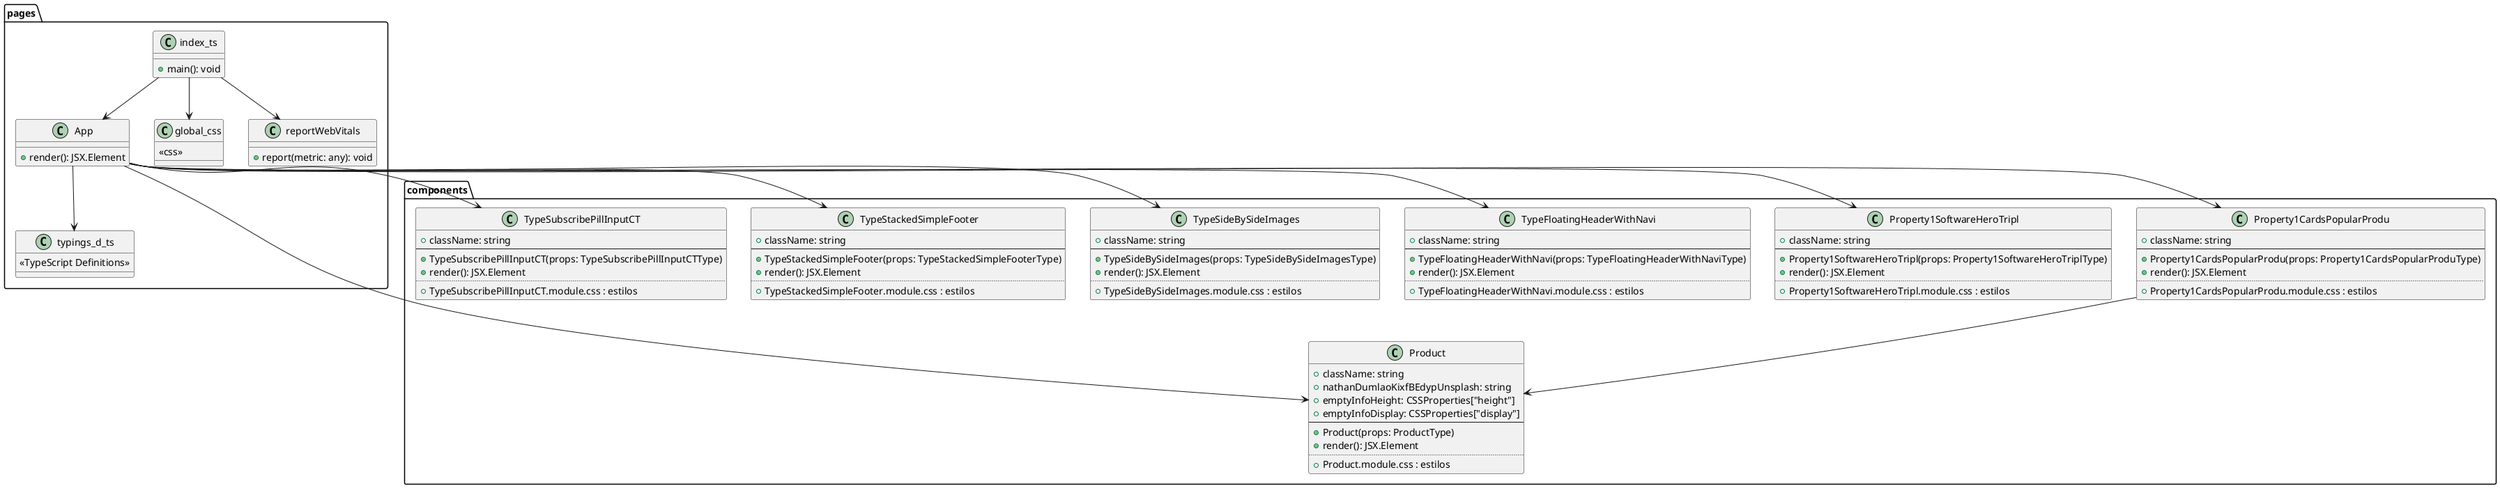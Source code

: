 @startuml
package "components" {
  class Product {
    +className: string
    +nathanDumlaoKixfBEdypUnsplash: string
    +emptyInfoHeight: CSSProperties["height"]
    +emptyInfoDisplay: CSSProperties["display"]
    --
    +Product(props: ProductType)
    +render(): JSX.Element
    ..
    +Product.module.css : estilos
  }

  class Property1CardsPopularProdu {
    +className: string
    --
    +Property1CardsPopularProdu(props: Property1CardsPopularProduType)
    +render(): JSX.Element
    ..
    +Property1CardsPopularProdu.module.css : estilos
  }

  class Property1SoftwareHeroTripl {
    +className: string
    --
    +Property1SoftwareHeroTripl(props: Property1SoftwareHeroTriplType)
    +render(): JSX.Element
    ..
    +Property1SoftwareHeroTripl.module.css : estilos
  }

  class TypeFloatingHeaderWithNavi {
    +className: string
    --
    +TypeFloatingHeaderWithNavi(props: TypeFloatingHeaderWithNaviType)
    +render(): JSX.Element
    ..
    +TypeFloatingHeaderWithNavi.module.css : estilos
  }

  class TypeSideBySideImages {
    +className: string
    --
    +TypeSideBySideImages(props: TypeSideBySideImagesType)
    +render(): JSX.Element
    ..
    +TypeSideBySideImages.module.css : estilos
  }

  class TypeStackedSimpleFooter {
    +className: string
    --
    +TypeStackedSimpleFooter(props: TypeStackedSimpleFooterType)
    +render(): JSX.Element
    ..
    +TypeStackedSimpleFooter.module.css : estilos
  }

  class TypeSubscribePillInputCT {
    +className: string
    --
    +TypeSubscribePillInputCT(props: TypeSubscribePillInputCTType)
    +render(): JSX.Element
    ..
    +TypeSubscribePillInputCT.module.css : estilos
  }
}

package "pages" {
  class App {
    +render(): JSX.Element
  }

  class global_css {
    <<css>>
  }

  class index_ts {
    +main(): void
  }

  class reportWebVitals {
    +report(metric: any): void
  }

  class typings_d_ts {
    <<TypeScript Definitions>>
  }
}

' Relaciones de uso/composición
App --> Product
App --> Property1CardsPopularProdu
App --> Property1SoftwareHeroTripl
App --> TypeFloatingHeaderWithNavi
App --> TypeSideBySideImages
App --> TypeStackedSimpleFooter
App --> TypeSubscribePillInputCT

Property1CardsPopularProdu --> Product

index_ts --> App
index_ts --> reportWebVitals
index_ts --> global_css
App --> typings_d_ts

@enduml